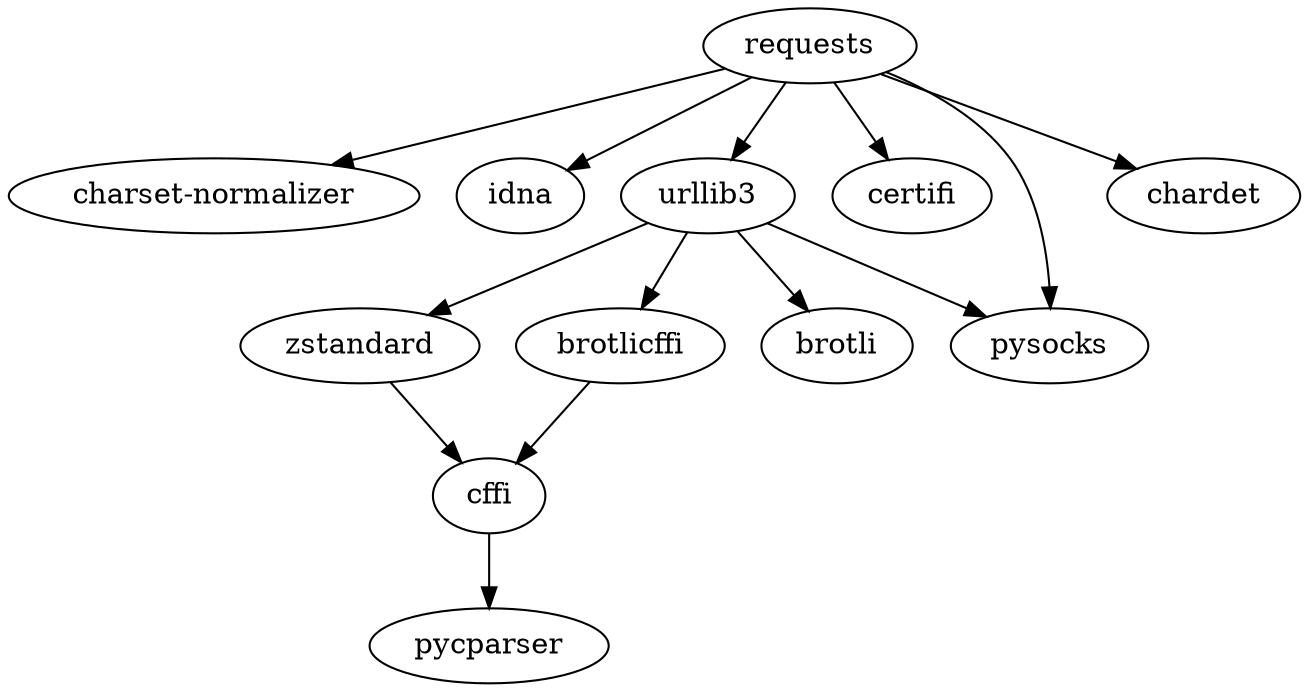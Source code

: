 digraph "Package dependencies requests" {
	requests
	"charset-normalizer"
	requests -> "charset-normalizer"
	idna
	requests -> idna
	urllib3
	requests -> urllib3
	certifi
	requests -> certifi
	pysocks
	requests -> pysocks
	chardet
	requests -> chardet
	"charset-normalizer"
	idna
	urllib3
	zstandard
	urllib3 -> zstandard
	pysocks
	urllib3 -> pysocks
	brotlicffi
	urllib3 -> brotlicffi
	brotli
	urllib3 -> brotli
	certifi
	pysocks
	chardet
	zstandard
	cffi
	zstandard -> cffi
	brotlicffi
	cffi
	brotlicffi -> cffi
	brotli
	cffi
	pycparser
	cffi -> pycparser
	pycparser
}
